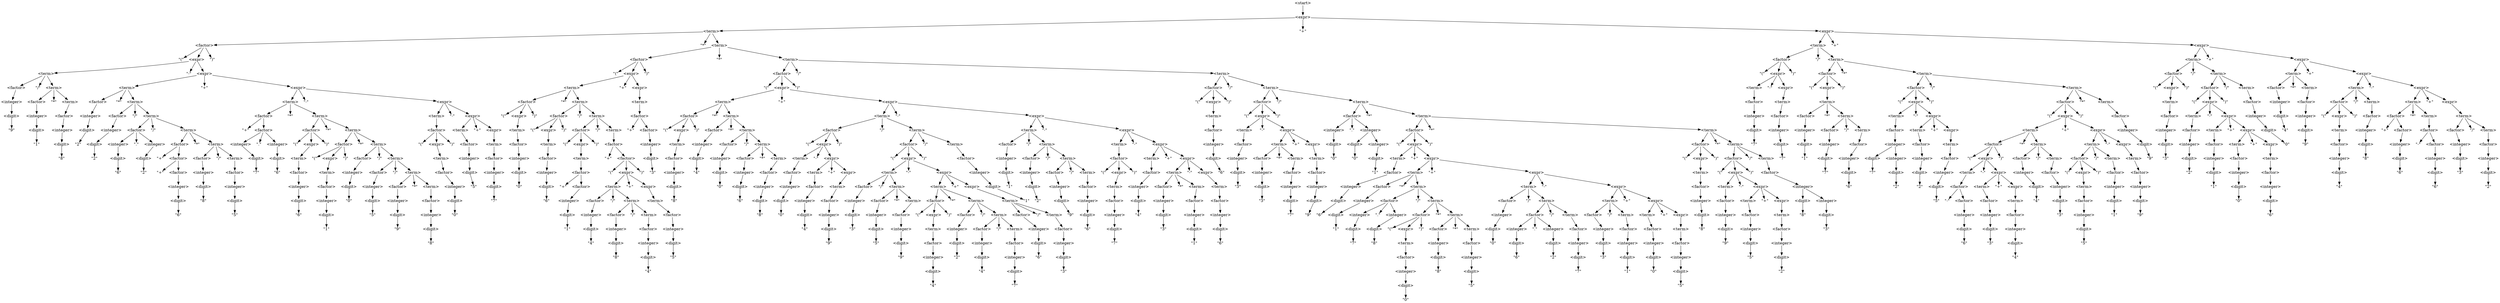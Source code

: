 digraph DerivationTree {

    node [shape=plain];

    n1 [label="\<start\>"];
    n2 [label="\<expr\>"];
    n1 -> n2;

    n3 [label="\<term\>"];
    n2 -> n3;

    n4 [label="\"+\""];
    n2 -> n4;

    n5 [label="\<expr\>"];
    n2 -> n5;

    n6 [label="\<factor\>"];
    n3 -> n6;

    n7 [label="\"*\""];
    n3 -> n7;

    n8 [label="\<term\>"];
    n3 -> n8;

    n9 [label="\<term\>"];
    n5 -> n9;

    n10 [label="\"+\""];
    n5 -> n10;

    n11 [label="\<expr\>"];
    n5 -> n11;

    n12 [label="\"(\""];
    n6 -> n12;

    n13 [label="\<expr\>"];
    n6 -> n13;

    n14 [label="\")\""];
    n6 -> n14;

    n15 [label="\<factor\>"];
    n8 -> n15;

    n16 [label="\"*\""];
    n8 -> n16;

    n17 [label="\<term\>"];
    n8 -> n17;

    n18 [label="\<factor\>"];
    n9 -> n18;

    n19 [label="\"/\""];
    n9 -> n19;

    n20 [label="\<term\>"];
    n9 -> n20;

    n21 [label="\<term\>"];
    n11 -> n21;

    n22 [label="\"+\""];
    n11 -> n22;

    n23 [label="\<expr\>"];
    n11 -> n23;

    n24 [label="\<term\>"];
    n13 -> n24;

    n25 [label="\"-\""];
    n13 -> n25;

    n26 [label="\<expr\>"];
    n13 -> n26;

    n27 [label="\"(\""];
    n15 -> n27;

    n28 [label="\<expr\>"];
    n15 -> n28;

    n29 [label="\")\""];
    n15 -> n29;

    n30 [label="\<factor\>"];
    n17 -> n30;

    n31 [label="\"/\""];
    n17 -> n31;

    n32 [label="\<term\>"];
    n17 -> n32;

    n33 [label="\"(\""];
    n18 -> n33;

    n34 [label="\<expr\>"];
    n18 -> n34;

    n35 [label="\")\""];
    n18 -> n35;

    n36 [label="\<factor\>"];
    n20 -> n36;

    n37 [label="\"*\""];
    n20 -> n37;

    n38 [label="\<term\>"];
    n20 -> n38;

    n39 [label="\<factor\>"];
    n21 -> n39;

    n40 [label="\"/\""];
    n21 -> n40;

    n41 [label="\<term\>"];
    n21 -> n41;

    n42 [label="\<term\>"];
    n23 -> n42;

    n43 [label="\"+\""];
    n23 -> n43;

    n44 [label="\<expr\>"];
    n23 -> n44;

    n45 [label="\<factor\>"];
    n24 -> n45;

    n46 [label="\"/\""];
    n24 -> n46;

    n47 [label="\<term\>"];
    n24 -> n47;

    n48 [label="\<term\>"];
    n26 -> n48;

    n49 [label="\"+\""];
    n26 -> n49;

    n50 [label="\<expr\>"];
    n26 -> n50;

    n51 [label="\<term\>"];
    n28 -> n51;

    n52 [label="\"+\""];
    n28 -> n52;

    n53 [label="\<expr\>"];
    n28 -> n53;

    n54 [label="\"(\""];
    n30 -> n54;

    n55 [label="\<expr\>"];
    n30 -> n55;

    n56 [label="\")\""];
    n30 -> n56;

    n57 [label="\<factor\>"];
    n32 -> n57;

    n58 [label="\"/\""];
    n32 -> n58;

    n59 [label="\<term\>"];
    n32 -> n59;

    n60 [label="\<term\>"];
    n34 -> n60;

    n61 [label="\"-\""];
    n34 -> n61;

    n62 [label="\<expr\>"];
    n34 -> n62;

    n63 [label="\"(\""];
    n36 -> n63;

    n64 [label="\<expr\>"];
    n36 -> n64;

    n65 [label="\")\""];
    n36 -> n65;

    n66 [label="\<factor\>"];
    n38 -> n66;

    n67 [label="\"/\""];
    n38 -> n67;

    n68 [label="\<term\>"];
    n38 -> n68;

    n69 [label="\"(\""];
    n39 -> n69;

    n70 [label="\<expr\>"];
    n39 -> n70;

    n71 [label="\")\""];
    n39 -> n71;

    n72 [label="\<factor\>"];
    n41 -> n72;

    n73 [label="\"/\""];
    n41 -> n73;

    n74 [label="\<term\>"];
    n41 -> n74;

    n75 [label="\<factor\>"];
    n42 -> n75;

    n76 [label="\"*\""];
    n42 -> n76;

    n77 [label="\<term\>"];
    n42 -> n77;

    n78 [label="\<term\>"];
    n44 -> n78;

    n79 [label="\"-\""];
    n44 -> n79;

    n80 [label="\<expr\>"];
    n44 -> n80;

    n81 [label="\<integer\>"];
    n45 -> n81;

    n82 [label="\<factor\>"];
    n47 -> n82;

    n83 [label="\"*\""];
    n47 -> n83;

    n84 [label="\<term\>"];
    n47 -> n84;

    n85 [label="\<factor\>"];
    n48 -> n85;

    n86 [label="\"*\""];
    n48 -> n86;

    n87 [label="\<term\>"];
    n48 -> n87;

    n88 [label="\<term\>"];
    n50 -> n88;

    n89 [label="\"-\""];
    n50 -> n89;

    n90 [label="\<expr\>"];
    n50 -> n90;

    n91 [label="\<factor\>"];
    n51 -> n91;

    n92 [label="\"*\""];
    n51 -> n92;

    n93 [label="\<term\>"];
    n51 -> n93;

    n94 [label="\<term\>"];
    n53 -> n94;

    n95 [label="\<term\>"];
    n55 -> n95;

    n96 [label="\"+\""];
    n55 -> n96;

    n97 [label="\<expr\>"];
    n55 -> n97;

    n98 [label="\"(\""];
    n57 -> n98;

    n99 [label="\<expr\>"];
    n57 -> n99;

    n100 [label="\")\""];
    n57 -> n100;

    n101 [label="\<factor\>"];
    n59 -> n101;

    n102 [label="\"/\""];
    n59 -> n102;

    n103 [label="\<term\>"];
    n59 -> n103;

    n104 [label="\<factor\>"];
    n60 -> n104;

    n105 [label="\<term\>"];
    n62 -> n105;

    n106 [label="\<term\>"];
    n64 -> n106;

    n107 [label="\"(\""];
    n66 -> n107;

    n108 [label="\<expr\>"];
    n66 -> n108;

    n109 [label="\")\""];
    n66 -> n109;

    n110 [label="\<factor\>"];
    n68 -> n110;

    n111 [label="\"*\""];
    n68 -> n111;

    n112 [label="\<term\>"];
    n68 -> n112;

    n113 [label="\<term\>"];
    n70 -> n113;

    n114 [label="\"(\""];
    n72 -> n114;

    n115 [label="\<expr\>"];
    n72 -> n115;

    n116 [label="\")\""];
    n72 -> n116;

    n117 [label="\<factor\>"];
    n74 -> n117;

    n118 [label="\<integer\>"];
    n75 -> n118;

    n119 [label="\<factor\>"];
    n77 -> n119;

    n120 [label="\<factor\>"];
    n78 -> n120;

    n121 [label="\"/\""];
    n78 -> n121;

    n122 [label="\<term\>"];
    n78 -> n122;

    n123 [label="\<term\>"];
    n80 -> n123;

    n124 [label="\"+\""];
    n80 -> n124;

    n125 [label="\<expr\>"];
    n80 -> n125;

    n126 [label="\<digit\>"];
    n81 -> n126;

    n127 [label="\<integer\>"];
    n82 -> n127;

    n128 [label="\<factor\>"];
    n84 -> n128;

    n129 [label="\<integer\>"];
    n85 -> n129;

    n130 [label="\<factor\>"];
    n87 -> n130;

    n131 [label="\"/\""];
    n87 -> n131;

    n132 [label="\<term\>"];
    n87 -> n132;

    n133 [label="\<factor\>"];
    n88 -> n133;

    n134 [label="\"*\""];
    n88 -> n134;

    n135 [label="\<term\>"];
    n88 -> n135;

    n136 [label="\<term\>"];
    n90 -> n136;

    n137 [label="\"-\""];
    n90 -> n137;

    n138 [label="\<expr\>"];
    n90 -> n138;

    n139 [label="\"(\""];
    n91 -> n139;

    n140 [label="\<expr\>"];
    n91 -> n140;

    n141 [label="\")\""];
    n91 -> n141;

    n142 [label="\<factor\>"];
    n93 -> n142;

    n143 [label="\"/\""];
    n93 -> n143;

    n144 [label="\<term\>"];
    n93 -> n144;

    n145 [label="\<factor\>"];
    n94 -> n145;

    n146 [label="\<factor\>"];
    n95 -> n146;

    n147 [label="\"*\""];
    n95 -> n147;

    n148 [label="\<term\>"];
    n95 -> n148;

    n149 [label="\<term\>"];
    n97 -> n149;

    n150 [label="\"-\""];
    n97 -> n150;

    n151 [label="\<expr\>"];
    n97 -> n151;

    n152 [label="\<term\>"];
    n99 -> n152;

    n153 [label="\"(\""];
    n101 -> n153;

    n154 [label="\<expr\>"];
    n101 -> n154;

    n155 [label="\")\""];
    n101 -> n155;

    n156 [label="\<factor\>"];
    n103 -> n156;

    n157 [label="\"*\""];
    n103 -> n157;

    n158 [label="\<term\>"];
    n103 -> n158;

    n159 [label="\<integer\>"];
    n104 -> n159;

    n160 [label="\<factor\>"];
    n105 -> n160;

    n161 [label="\<factor\>"];
    n106 -> n161;

    n162 [label="\"*\""];
    n106 -> n162;

    n163 [label="\<term\>"];
    n106 -> n163;

    n164 [label="\<term\>"];
    n108 -> n164;

    n165 [label="\"-\""];
    n108 -> n165;

    n166 [label="\<expr\>"];
    n108 -> n166;

    n167 [label="\"(\""];
    n110 -> n167;

    n168 [label="\<expr\>"];
    n110 -> n168;

    n169 [label="\")\""];
    n110 -> n169;

    n170 [label="\<factor\>"];
    n112 -> n170;

    n171 [label="\<factor\>"];
    n113 -> n171;

    n172 [label="\<term\>"];
    n115 -> n172;

    n173 [label="\"-\""];
    n115 -> n173;

    n174 [label="\<expr\>"];
    n115 -> n174;

    n175 [label="\<integer\>"];
    n117 -> n175;

    n176 [label="\<digit\>"];
    n118 -> n176;

    n177 [label="\<integer\>"];
    n119 -> n177;

    n178 [label="\"(\""];
    n120 -> n178;

    n179 [label="\<expr\>"];
    n120 -> n179;

    n180 [label="\")\""];
    n120 -> n180;

    n181 [label="\<factor\>"];
    n122 -> n181;

    n182 [label="\<factor\>"];
    n123 -> n182;

    n183 [label="\"*\""];
    n123 -> n183;

    n184 [label="\<term\>"];
    n123 -> n184;

    n185 [label="\<term\>"];
    n125 -> n185;

    n186 [label="\"9\""];
    n126 -> n186;

    n187 [label="\<digit\>"];
    n127 -> n187;

    n188 [label="\<integer\>"];
    n128 -> n188;

    n189 [label="\<digit\>"];
    n129 -> n189;

    n190 [label="\<integer\>"];
    n130 -> n190;

    n191 [label="\<factor\>"];
    n132 -> n191;

    n192 [label="\"/\""];
    n132 -> n192;

    n193 [label="\<term\>"];
    n132 -> n193;

    n194 [label="\"+\""];
    n133 -> n194;

    n195 [label="\<factor\>"];
    n133 -> n195;

    n196 [label="\<factor\>"];
    n135 -> n196;

    n197 [label="\"*\""];
    n135 -> n197;

    n198 [label="\<term\>"];
    n135 -> n198;

    n199 [label="\<factor\>"];
    n136 -> n199;

    n200 [label="\<term\>"];
    n138 -> n200;

    n201 [label="\"+\""];
    n138 -> n201;

    n202 [label="\<expr\>"];
    n138 -> n202;

    n203 [label="\<term\>"];
    n140 -> n203;

    n204 [label="\"(\""];
    n142 -> n204;

    n205 [label="\<expr\>"];
    n142 -> n205;

    n206 [label="\")\""];
    n142 -> n206;

    n207 [label="\<factor\>"];
    n144 -> n207;

    n208 [label="\"/\""];
    n144 -> n208;

    n209 [label="\<term\>"];
    n144 -> n209;

    n210 [label="\"+\""];
    n145 -> n210;

    n211 [label="\<factor\>"];
    n145 -> n211;

    n212 [label="\"(\""];
    n146 -> n212;

    n213 [label="\<expr\>"];
    n146 -> n213;

    n214 [label="\")\""];
    n146 -> n214;

    n215 [label="\<factor\>"];
    n148 -> n215;

    n216 [label="\"*\""];
    n148 -> n216;

    n217 [label="\<term\>"];
    n148 -> n217;

    n218 [label="\<factor\>"];
    n149 -> n218;

    n219 [label="\"/\""];
    n149 -> n219;

    n220 [label="\<term\>"];
    n149 -> n220;

    n221 [label="\<term\>"];
    n151 -> n221;

    n222 [label="\"-\""];
    n151 -> n222;

    n223 [label="\<expr\>"];
    n151 -> n223;

    n224 [label="\<factor\>"];
    n152 -> n224;

    n225 [label="\<term\>"];
    n154 -> n225;

    n226 [label="\"-\""];
    n154 -> n226;

    n227 [label="\<expr\>"];
    n154 -> n227;

    n228 [label="\<integer\>"];
    n156 -> n228;

    n229 [label="\".\""];
    n156 -> n229;

    n230 [label="\<integer\>"];
    n156 -> n230;

    n231 [label="\<factor\>"];
    n158 -> n231;

    n232 [label="\"*\""];
    n158 -> n232;

    n233 [label="\<term\>"];
    n158 -> n233;

    n234 [label="\<digit\>"];
    n159 -> n234;

    n235 [label="\<integer\>"];
    n160 -> n235;

    n236 [label="\<integer\>"];
    n161 -> n236;

    n237 [label="\<factor\>"];
    n163 -> n237;

    n238 [label="\"/\""];
    n163 -> n238;

    n239 [label="\<term\>"];
    n163 -> n239;

    n240 [label="\<factor\>"];
    n164 -> n240;

    n241 [label="\<term\>"];
    n166 -> n241;

    n242 [label="\"+\""];
    n166 -> n242;

    n243 [label="\<expr\>"];
    n166 -> n243;

    n244 [label="\<term\>"];
    n168 -> n244;

    n245 [label="\"+\""];
    n168 -> n245;

    n246 [label="\<expr\>"];
    n168 -> n246;

    n247 [label="\<integer\>"];
    n170 -> n247;

    n248 [label="\<integer\>"];
    n171 -> n248;

    n249 [label="\<factor\>"];
    n172 -> n249;

    n250 [label="\<term\>"];
    n174 -> n250;

    n251 [label="\"+\""];
    n174 -> n251;

    n252 [label="\<expr\>"];
    n174 -> n252;

    n253 [label="\<digit\>"];
    n175 -> n253;

    n254 [label="\"4\""];
    n176 -> n254;

    n255 [label="\<digit\>"];
    n177 -> n255;

    n256 [label="\<term\>"];
    n179 -> n256;

    n257 [label="\<integer\>"];
    n181 -> n257;

    n258 [label="\"+\""];
    n182 -> n258;

    n259 [label="\<factor\>"];
    n182 -> n259;

    n260 [label="\<factor\>"];
    n184 -> n260;

    n261 [label="\<factor\>"];
    n185 -> n261;

    n262 [label="\"/\""];
    n185 -> n262;

    n263 [label="\<term\>"];
    n185 -> n263;

    n264 [label="\"1\""];
    n187 -> n264;

    n265 [label="\<digit\>"];
    n188 -> n265;

    n266 [label="\"2\""];
    n189 -> n266;

    n267 [label="\<digit\>"];
    n190 -> n267;

    n268 [label="\<integer\>"];
    n191 -> n268;

    n269 [label="\".\""];
    n191 -> n269;

    n270 [label="\<integer\>"];
    n191 -> n270;

    n271 [label="\<factor\>"];
    n193 -> n271;

    n272 [label="\"*\""];
    n193 -> n272;

    n273 [label="\<term\>"];
    n193 -> n273;

    n274 [label="\<integer\>"];
    n195 -> n274;

    n275 [label="\".\""];
    n195 -> n275;

    n276 [label="\<integer\>"];
    n195 -> n276;

    n277 [label="\"(\""];
    n196 -> n277;

    n278 [label="\<expr\>"];
    n196 -> n278;

    n279 [label="\")\""];
    n196 -> n279;

    n280 [label="\<factor\>"];
    n198 -> n280;

    n281 [label="\"*\""];
    n198 -> n281;

    n282 [label="\<term\>"];
    n198 -> n282;

    n283 [label="\"(\""];
    n199 -> n283;

    n284 [label="\<expr\>"];
    n199 -> n284;

    n285 [label="\")\""];
    n199 -> n285;

    n286 [label="\<factor\>"];
    n200 -> n286;

    n287 [label="\<term\>"];
    n202 -> n287;

    n288 [label="\<factor\>"];
    n203 -> n288;

    n289 [label="\<term\>"];
    n205 -> n289;

    n290 [label="\"(\""];
    n207 -> n290;

    n291 [label="\<expr\>"];
    n207 -> n291;

    n292 [label="\")\""];
    n207 -> n292;

    n293 [label="\<factor\>"];
    n209 -> n293;

    n294 [label="\<integer\>"];
    n211 -> n294;

    n295 [label="\<term\>"];
    n213 -> n295;

    n296 [label="\<integer\>"];
    n215 -> n296;

    n297 [label="\<factor\>"];
    n217 -> n297;

    n298 [label="\"/\""];
    n217 -> n298;

    n299 [label="\<term\>"];
    n217 -> n299;

    n300 [label="\"(\""];
    n218 -> n300;

    n301 [label="\<expr\>"];
    n218 -> n301;

    n302 [label="\")\""];
    n218 -> n302;

    n303 [label="\<factor\>"];
    n220 -> n303;

    n304 [label="\"/\""];
    n220 -> n304;

    n305 [label="\<term\>"];
    n220 -> n305;

    n306 [label="\<factor\>"];
    n221 -> n306;

    n307 [label="\"/\""];
    n221 -> n307;

    n308 [label="\<term\>"];
    n221 -> n308;

    n309 [label="\<term\>"];
    n223 -> n309;

    n310 [label="\"-\""];
    n223 -> n310;

    n311 [label="\<expr\>"];
    n223 -> n311;

    n312 [label="\<integer\>"];
    n224 -> n312;

    n313 [label="\<factor\>"];
    n225 -> n313;

    n314 [label="\<term\>"];
    n227 -> n314;

    n315 [label="\"+\""];
    n227 -> n315;

    n316 [label="\<expr\>"];
    n227 -> n316;

    n317 [label="\<digit\>"];
    n228 -> n317;

    n318 [label="\<digit\>"];
    n230 -> n318;

    n319 [label="\<integer\>"];
    n230 -> n319;

    n320 [label="\"(\""];
    n231 -> n320;

    n321 [label="\<expr\>"];
    n231 -> n321;

    n322 [label="\")\""];
    n231 -> n322;

    n323 [label="\<factor\>"];
    n233 -> n323;

    n324 [label="\"*\""];
    n233 -> n324;

    n325 [label="\<term\>"];
    n233 -> n325;

    n326 [label="\"7\""];
    n234 -> n326;

    n327 [label="\<digit\>"];
    n235 -> n327;

    n328 [label="\<digit\>"];
    n236 -> n328;

    n329 [label="\<integer\>"];
    n237 -> n329;

    n330 [label="\<factor\>"];
    n239 -> n330;

    n331 [label="\<integer\>"];
    n240 -> n331;

    n332 [label="\<factor\>"];
    n241 -> n332;

    n333 [label="\<term\>"];
    n243 -> n333;

    n334 [label="\<factor\>"];
    n244 -> n334;

    n335 [label="\"*\""];
    n244 -> n335;

    n336 [label="\<term\>"];
    n244 -> n336;

    n337 [label="\<term\>"];
    n246 -> n337;

    n338 [label="\"-\""];
    n246 -> n338;

    n339 [label="\<expr\>"];
    n246 -> n339;

    n340 [label="\<digit\>"];
    n247 -> n340;

    n341 [label="\<digit\>"];
    n248 -> n341;

    n342 [label="\<integer\>"];
    n249 -> n342;

    n343 [label="\<factor\>"];
    n250 -> n343;

    n344 [label="\<term\>"];
    n252 -> n344;

    n345 [label="\"+\""];
    n252 -> n345;

    n346 [label="\<expr\>"];
    n252 -> n346;

    n347 [label="\"0\""];
    n253 -> n347;

    n348 [label="\"9\""];
    n255 -> n348;

    n349 [label="\<factor\>"];
    n256 -> n349;

    n350 [label="\<digit\>"];
    n257 -> n350;

    n351 [label="\<integer\>"];
    n259 -> n351;

    n352 [label="\"-\""];
    n260 -> n352;

    n353 [label="\<factor\>"];
    n260 -> n353;

    n354 [label="\<integer\>"];
    n261 -> n354;

    n355 [label="\<factor\>"];
    n263 -> n355;

    n356 [label="\"8\""];
    n265 -> n356;

    n357 [label="\"2\""];
    n267 -> n357;

    n358 [label="\<digit\>"];
    n268 -> n358;

    n359 [label="\<digit\>"];
    n270 -> n359;

    n360 [label="\"+\""];
    n271 -> n360;

    n361 [label="\<factor\>"];
    n271 -> n361;

    n362 [label="\<factor\>"];
    n273 -> n362;

    n363 [label="\"/\""];
    n273 -> n363;

    n364 [label="\<term\>"];
    n273 -> n364;

    n365 [label="\<digit\>"];
    n274 -> n365;

    n366 [label="\<digit\>"];
    n276 -> n366;

    n367 [label="\<term\>"];
    n278 -> n367;

    n368 [label="\"(\""];
    n280 -> n368;

    n369 [label="\<expr\>"];
    n280 -> n369;

    n370 [label="\")\""];
    n280 -> n370;

    n371 [label="\<factor\>"];
    n282 -> n371;

    n372 [label="\"/\""];
    n282 -> n372;

    n373 [label="\<term\>"];
    n282 -> n373;

    n374 [label="\<term\>"];
    n284 -> n374;

    n375 [label="\<integer\>"];
    n286 -> n375;

    n376 [label="\<factor\>"];
    n287 -> n376;

    n377 [label="\<integer\>"];
    n288 -> n377;

    n378 [label="\<factor\>"];
    n289 -> n378;

    n379 [label="\<term\>"];
    n291 -> n379;

    n380 [label="\"+\""];
    n293 -> n380;

    n381 [label="\<factor\>"];
    n293 -> n381;

    n382 [label="\<digit\>"];
    n294 -> n382;

    n383 [label="\<factor\>"];
    n295 -> n383;

    n384 [label="\<digit\>"];
    n296 -> n384;

    n385 [label="\<integer\>"];
    n297 -> n385;

    n386 [label="\<factor\>"];
    n299 -> n386;

    n387 [label="\"*\""];
    n299 -> n387;

    n388 [label="\<term\>"];
    n299 -> n388;

    n389 [label="\<term\>"];
    n301 -> n389;

    n390 [label="\"-\""];
    n301 -> n390;

    n391 [label="\<expr\>"];
    n301 -> n391;

    n392 [label="\"(\""];
    n303 -> n392;

    n393 [label="\<expr\>"];
    n303 -> n393;

    n394 [label="\")\""];
    n303 -> n394;

    n395 [label="\<factor\>"];
    n305 -> n395;

    n396 [label="\<integer\>"];
    n306 -> n396;

    n397 [label="\<factor\>"];
    n308 -> n397;

    n398 [label="\"/\""];
    n308 -> n398;

    n399 [label="\<term\>"];
    n308 -> n399;

    n400 [label="\<factor\>"];
    n309 -> n400;

    n401 [label="\<term\>"];
    n311 -> n401;

    n402 [label="\"+\""];
    n311 -> n402;

    n403 [label="\<expr\>"];
    n311 -> n403;

    n404 [label="\<digit\>"];
    n312 -> n404;

    n405 [label="\<integer\>"];
    n313 -> n405;

    n406 [label="\<factor\>"];
    n314 -> n406;

    n407 [label="\"*\""];
    n314 -> n407;

    n408 [label="\<term\>"];
    n314 -> n408;

    n409 [label="\<term\>"];
    n316 -> n409;

    n410 [label="\"0\""];
    n317 -> n410;

    n411 [label="\"0\""];
    n318 -> n411;

    n412 [label="\<digit\>"];
    n319 -> n412;

    n413 [label="\<term\>"];
    n321 -> n413;

    n414 [label="\"+\""];
    n321 -> n414;

    n415 [label="\<expr\>"];
    n321 -> n415;

    n416 [label="\"(\""];
    n323 -> n416;

    n417 [label="\<expr\>"];
    n323 -> n417;

    n418 [label="\")\""];
    n323 -> n418;

    n419 [label="\<factor\>"];
    n325 -> n419;

    n420 [label="\"/\""];
    n325 -> n420;

    n421 [label="\<term\>"];
    n325 -> n421;

    n422 [label="\"7\""];
    n327 -> n422;

    n423 [label="\"1\""];
    n328 -> n423;

    n424 [label="\<digit\>"];
    n329 -> n424;

    n425 [label="\<integer\>"];
    n330 -> n425;

    n426 [label="\<digit\>"];
    n331 -> n426;

    n427 [label="\<integer\>"];
    n331 -> n427;

    n428 [label="\<integer\>"];
    n332 -> n428;

    n429 [label="\<factor\>"];
    n333 -> n429;

    n430 [label="\"(\""];
    n334 -> n430;

    n431 [label="\<expr\>"];
    n334 -> n431;

    n432 [label="\")\""];
    n334 -> n432;

    n433 [label="\<factor\>"];
    n336 -> n433;

    n434 [label="\"/\""];
    n336 -> n434;

    n435 [label="\<term\>"];
    n336 -> n435;

    n436 [label="\<factor\>"];
    n337 -> n436;

    n437 [label="\"/\""];
    n337 -> n437;

    n438 [label="\<term\>"];
    n337 -> n438;

    n439 [label="\<term\>"];
    n339 -> n439;

    n440 [label="\"9\""];
    n340 -> n440;

    n441 [label="\"3\""];
    n341 -> n441;

    n442 [label="\<digit\>"];
    n342 -> n442;

    n443 [label="\<integer\>"];
    n343 -> n443;

    n444 [label="\<factor\>"];
    n344 -> n444;

    n445 [label="\<term\>"];
    n346 -> n445;

    n446 [label="\<integer\>"];
    n349 -> n446;

    n447 [label="\"8\""];
    n350 -> n447;

    n448 [label="\<digit\>"];
    n351 -> n448;

    n449 [label="\<integer\>"];
    n353 -> n449;

    n450 [label="\<digit\>"];
    n354 -> n450;

    n451 [label="\<integer\>"];
    n355 -> n451;

    n452 [label="\"6\""];
    n358 -> n452;

    n453 [label="\"2\""];
    n359 -> n453;

    n454 [label="\"+\""];
    n361 -> n454;

    n455 [label="\<factor\>"];
    n361 -> n455;

    n456 [label="\<integer\>"];
    n362 -> n456;

    n457 [label="\<factor\>"];
    n364 -> n457;

    n458 [label="\"7\""];
    n365 -> n458;

    n459 [label="\"6\""];
    n366 -> n459;

    n460 [label="\<factor\>"];
    n367 -> n460;

    n461 [label="\<term\>"];
    n369 -> n461;

    n462 [label="\<integer\>"];
    n371 -> n462;

    n463 [label="\<factor\>"];
    n373 -> n463;

    n464 [label="\"/\""];
    n373 -> n464;

    n465 [label="\<term\>"];
    n373 -> n465;

    n466 [label="\<factor\>"];
    n374 -> n466;

    n467 [label="\<digit\>"];
    n375 -> n467;

    n468 [label="\<integer\>"];
    n376 -> n468;

    n469 [label="\<digit\>"];
    n377 -> n469;

    n470 [label="\<integer\>"];
    n378 -> n470;

    n471 [label="\<factor\>"];
    n379 -> n471;

    n472 [label="\"(\""];
    n381 -> n472;

    n473 [label="\<expr\>"];
    n381 -> n473;

    n474 [label="\")\""];
    n381 -> n474;

    n475 [label="\"3\""];
    n382 -> n475;

    n476 [label="\<integer\>"];
    n383 -> n476;

    n477 [label="\"4\""];
    n384 -> n477;

    n478 [label="\<digit\>"];
    n385 -> n478;

    n479 [label="\<integer\>"];
    n386 -> n479;

    n480 [label="\<factor\>"];
    n388 -> n480;

    n481 [label="\<factor\>"];
    n389 -> n481;

    n482 [label="\<term\>"];
    n391 -> n482;

    n483 [label="\"+\""];
    n391 -> n483;

    n484 [label="\<expr\>"];
    n391 -> n484;

    n485 [label="\<term\>"];
    n393 -> n485;

    n486 [label="\"-\""];
    n393 -> n486;

    n487 [label="\<expr\>"];
    n393 -> n487;

    n488 [label="\<integer\>"];
    n395 -> n488;

    n489 [label="\<digit\>"];
    n396 -> n489;

    n490 [label="\<integer\>"];
    n397 -> n490;

    n491 [label="\<factor\>"];
    n399 -> n491;

    n492 [label="\"/\""];
    n399 -> n492;

    n493 [label="\<term\>"];
    n399 -> n493;

    n494 [label="\"(\""];
    n400 -> n494;

    n495 [label="\<expr\>"];
    n400 -> n495;

    n496 [label="\")\""];
    n400 -> n496;

    n497 [label="\<factor\>"];
    n401 -> n497;

    n498 [label="\<term\>"];
    n403 -> n498;

    n499 [label="\"-\""];
    n403 -> n499;

    n500 [label="\<expr\>"];
    n403 -> n500;

    n501 [label="\"6\""];
    n404 -> n501;

    n502 [label="\<digit\>"];
    n405 -> n502;

    n503 [label="\<integer\>"];
    n406 -> n503;

    n504 [label="\<factor\>"];
    n408 -> n504;

    n505 [label="\<factor\>"];
    n409 -> n505;

    n506 [label="\"1\""];
    n412 -> n506;

    n507 [label="\<factor\>"];
    n413 -> n507;

    n508 [label="\<term\>"];
    n415 -> n508;

    n509 [label="\"+\""];
    n415 -> n509;

    n510 [label="\<expr\>"];
    n415 -> n510;

    n511 [label="\<term\>"];
    n417 -> n511;

    n512 [label="\"(\""];
    n419 -> n512;

    n513 [label="\<expr\>"];
    n419 -> n513;

    n514 [label="\")\""];
    n419 -> n514;

    n515 [label="\<factor\>"];
    n421 -> n515;

    n516 [label="\"7\""];
    n424 -> n516;

    n517 [label="\<digit\>"];
    n425 -> n517;

    n518 [label="\"7\""];
    n426 -> n518;

    n519 [label="\<digit\>"];
    n427 -> n519;

    n520 [label="\<digit\>"];
    n428 -> n520;

    n521 [label="\<integer\>"];
    n429 -> n521;

    n522 [label="\<term\>"];
    n431 -> n522;

    n523 [label="\"-\""];
    n431 -> n523;

    n524 [label="\<expr\>"];
    n431 -> n524;

    n525 [label="\<integer\>"];
    n433 -> n525;

    n526 [label="\<factor\>"];
    n435 -> n526;

    n527 [label="\"(\""];
    n436 -> n527;

    n528 [label="\<expr\>"];
    n436 -> n528;

    n529 [label="\")\""];
    n436 -> n529;

    n530 [label="\<factor\>"];
    n438 -> n530;

    n531 [label="\<factor\>"];
    n439 -> n531;

    n532 [label="\"2\""];
    n442 -> n532;

    n533 [label="\<digit\>"];
    n443 -> n533;

    n534 [label="\<integer\>"];
    n444 -> n534;

    n535 [label="\<factor\>"];
    n445 -> n535;

    n536 [label="\<digit\>"];
    n446 -> n536;

    n537 [label="\"6\""];
    n448 -> n537;

    n538 [label="\<digit\>"];
    n449 -> n538;

    n539 [label="\"3\""];
    n450 -> n539;

    n540 [label="\<digit\>"];
    n451 -> n540;

    n541 [label="\<integer\>"];
    n455 -> n541;

    n542 [label="\<digit\>"];
    n456 -> n542;

    n543 [label="\<integer\>"];
    n457 -> n543;

    n544 [label="\<integer\>"];
    n460 -> n544;

    n545 [label="\<factor\>"];
    n461 -> n545;

    n546 [label="\<digit\>"];
    n462 -> n546;

    n547 [label="\<integer\>"];
    n463 -> n547;

    n548 [label="\<factor\>"];
    n465 -> n548;

    n549 [label="\"*\""];
    n465 -> n549;

    n550 [label="\<term\>"];
    n465 -> n550;

    n551 [label="\<integer\>"];
    n466 -> n551;

    n552 [label="\"5\""];
    n467 -> n552;

    n553 [label="\<digit\>"];
    n468 -> n553;

    n554 [label="\"0\""];
    n469 -> n554;

    n555 [label="\<digit\>"];
    n470 -> n555;

    n556 [label="\"+\""];
    n471 -> n556;

    n557 [label="\<factor\>"];
    n471 -> n557;

    n558 [label="\<term\>"];
    n473 -> n558;

    n559 [label="\"+\""];
    n473 -> n559;

    n560 [label="\<expr\>"];
    n473 -> n560;

    n561 [label="\<digit\>"];
    n476 -> n561;

    n562 [label="\"0\""];
    n478 -> n562;

    n563 [label="\<digit\>"];
    n479 -> n563;

    n564 [label="\<integer\>"];
    n480 -> n564;

    n565 [label="\<integer\>"];
    n481 -> n565;

    n566 [label="\<factor\>"];
    n482 -> n566;

    n567 [label="\<term\>"];
    n484 -> n567;

    n568 [label="\<factor\>"];
    n485 -> n568;

    n569 [label="\"/\""];
    n485 -> n569;

    n570 [label="\<term\>"];
    n485 -> n570;

    n571 [label="\<term\>"];
    n487 -> n571;

    n572 [label="\"+\""];
    n487 -> n572;

    n573 [label="\<expr\>"];
    n487 -> n573;

    n574 [label="\<digit\>"];
    n488 -> n574;

    n575 [label="\"1\""];
    n489 -> n575;

    n576 [label="\<digit\>"];
    n490 -> n576;

    n577 [label="\<integer\>"];
    n491 -> n577;

    n578 [label="\<factor\>"];
    n493 -> n578;

    n579 [label="\<term\>"];
    n495 -> n579;

    n580 [label="\<integer\>"];
    n497 -> n580;

    n581 [label="\<factor\>"];
    n498 -> n581;

    n582 [label="\"*\""];
    n498 -> n582;

    n583 [label="\<term\>"];
    n498 -> n583;

    n584 [label="\<term\>"];
    n500 -> n584;

    n585 [label="\"3\""];
    n502 -> n585;

    n586 [label="\<digit\>"];
    n503 -> n586;

    n587 [label="\<integer\>"];
    n504 -> n587;

    n588 [label="\<integer\>"];
    n505 -> n588;

    n589 [label="\<integer\>"];
    n507 -> n589;

    n590 [label="\<factor\>"];
    n508 -> n590;

    n591 [label="\"*\""];
    n508 -> n591;

    n592 [label="\<term\>"];
    n508 -> n592;

    n593 [label="\<term\>"];
    n510 -> n593;

    n594 [label="\"-\""];
    n510 -> n594;

    n595 [label="\<expr\>"];
    n510 -> n595;

    n596 [label="\<factor\>"];
    n511 -> n596;

    n597 [label="\<term\>"];
    n513 -> n597;

    n598 [label="\"-\""];
    n513 -> n598;

    n599 [label="\<expr\>"];
    n513 -> n599;

    n600 [label="\<integer\>"];
    n515 -> n600;

    n601 [label="\"6\""];
    n517 -> n601;

    n602 [label="\"2\""];
    n519 -> n602;

    n603 [label="\"2\""];
    n520 -> n603;

    n604 [label="\<digit\>"];
    n521 -> n604;

    n605 [label="\<factor\>"];
    n522 -> n605;

    n606 [label="\<term\>"];
    n524 -> n606;

    n607 [label="\"+\""];
    n524 -> n607;

    n608 [label="\<expr\>"];
    n524 -> n608;

    n609 [label="\<digit\>"];
    n525 -> n609;

    n610 [label="\<integer\>"];
    n526 -> n610;

    n611 [label="\<term\>"];
    n528 -> n611;

    n612 [label="\<integer\>"];
    n530 -> n612;

    n613 [label="\<integer\>"];
    n531 -> n613;

    n614 [label="\"1\""];
    n533 -> n614;

    n615 [label="\<digit\>"];
    n534 -> n615;

    n616 [label="\<integer\>"];
    n535 -> n616;

    n617 [label="\"4\""];
    n536 -> n617;

    n618 [label="\"6\""];
    n538 -> n618;

    n619 [label="\"2\""];
    n540 -> n619;

    n620 [label="\<digit\>"];
    n541 -> n620;

    n621 [label="\"8\""];
    n542 -> n621;

    n622 [label="\<digit\>"];
    n543 -> n622;

    n623 [label="\<digit\>"];
    n544 -> n623;

    n624 [label="\<integer\>"];
    n545 -> n624;

    n625 [label="\"0\""];
    n546 -> n625;

    n626 [label="\<digit\>"];
    n547 -> n626;

    n627 [label="\<integer\>"];
    n548 -> n627;

    n628 [label="\<factor\>"];
    n550 -> n628;

    n629 [label="\<digit\>"];
    n551 -> n629;

    n630 [label="\"7\""];
    n553 -> n630;

    n631 [label="\"6\""];
    n555 -> n631;

    n632 [label="\<integer\>"];
    n557 -> n632;

    n633 [label="\<factor\>"];
    n558 -> n633;

    n634 [label="\"/\""];
    n558 -> n634;

    n635 [label="\<term\>"];
    n558 -> n635;

    n636 [label="\<term\>"];
    n560 -> n636;

    n637 [label="\"8\""];
    n561 -> n637;

    n638 [label="\"6\""];
    n563 -> n638;

    n639 [label="\<digit\>"];
    n564 -> n639;

    n640 [label="\<digit\>"];
    n565 -> n640;

    n641 [label="\<integer\>"];
    n566 -> n641;

    n642 [label="\<factor\>"];
    n567 -> n642;

    n643 [label="\<integer\>"];
    n568 -> n643;

    n644 [label="\<factor\>"];
    n570 -> n644;

    n645 [label="\"*\""];
    n570 -> n645;

    n646 [label="\<term\>"];
    n570 -> n646;

    n647 [label="\<factor\>"];
    n571 -> n647;

    n648 [label="\"*\""];
    n571 -> n648;

    n649 [label="\<term\>"];
    n571 -> n649;

    n650 [label="\<term\>"];
    n573 -> n650;

    n651 [label="\"1\""];
    n574 -> n651;

    n652 [label="\"2\""];
    n576 -> n652;

    n653 [label="\<digit\>"];
    n577 -> n653;

    n654 [label="\<integer\>"];
    n578 -> n654;

    n655 [label="\<factor\>"];
    n579 -> n655;

    n656 [label="\<digit\>"];
    n580 -> n656;

    n657 [label="\<integer\>"];
    n581 -> n657;

    n658 [label="\<factor\>"];
    n583 -> n658;

    n659 [label="\<factor\>"];
    n584 -> n659;

    n660 [label="\"3\""];
    n586 -> n660;

    n661 [label="\<digit\>"];
    n587 -> n661;

    n662 [label="\<digit\>"];
    n588 -> n662;

    n663 [label="\<digit\>"];
    n589 -> n663;

    n664 [label="\<integer\>"];
    n590 -> n664;

    n665 [label="\<factor\>"];
    n592 -> n665;

    n666 [label="\"/\""];
    n592 -> n666;

    n667 [label="\<term\>"];
    n592 -> n667;

    n668 [label="\<factor\>"];
    n593 -> n668;

    n669 [label="\"/\""];
    n593 -> n669;

    n670 [label="\<term\>"];
    n593 -> n670;

    n671 [label="\<term\>"];
    n595 -> n671;

    n672 [label="\"+\""];
    n595 -> n672;

    n673 [label="\<expr\>"];
    n595 -> n673;

    n674 [label="\<integer\>"];
    n596 -> n674;

    n675 [label="\<factor\>"];
    n597 -> n675;

    n676 [label="\<term\>"];
    n599 -> n676;

    n677 [label="\"+\""];
    n599 -> n677;

    n678 [label="\<expr\>"];
    n599 -> n678;

    n679 [label="\<digit\>"];
    n600 -> n679;

    n680 [label="\<integer\>"];
    n600 -> n680;

    n681 [label="\"5\""];
    n604 -> n681;

    n682 [label="\"-\""];
    n605 -> n682;

    n683 [label="\<factor\>"];
    n605 -> n683;

    n684 [label="\<factor\>"];
    n606 -> n684;

    n685 [label="\<term\>"];
    n608 -> n685;

    n686 [label="\"4\""];
    n609 -> n686;

    n687 [label="\<digit\>"];
    n610 -> n687;

    n688 [label="\<factor\>"];
    n611 -> n688;

    n689 [label="\<digit\>"];
    n612 -> n689;

    n690 [label="\<digit\>"];
    n613 -> n690;

    n691 [label="\"0\""];
    n615 -> n691;

    n692 [label="\<digit\>"];
    n616 -> n692;

    n693 [label="\"6\""];
    n620 -> n693;

    n694 [label="\"5\""];
    n622 -> n694;

    n695 [label="\"6\""];
    n623 -> n695;

    n696 [label="\<digit\>"];
    n624 -> n696;

    n697 [label="\"5\""];
    n626 -> n697;

    n698 [label="\<digit\>"];
    n627 -> n698;

    n699 [label="\<integer\>"];
    n628 -> n699;

    n700 [label="\"0\""];
    n629 -> n700;

    n701 [label="\<digit\>"];
    n632 -> n701;

    n702 [label="\<integer\>"];
    n633 -> n702;

    n703 [label="\<factor\>"];
    n635 -> n703;

    n704 [label="\"/\""];
    n635 -> n704;

    n705 [label="\<term\>"];
    n635 -> n705;

    n706 [label="\<factor\>"];
    n636 -> n706;

    n707 [label="\"8\""];
    n639 -> n707;

    n708 [label="\"0\""];
    n640 -> n708;

    n709 [label="\<digit\>"];
    n641 -> n709;

    n710 [label="\<integer\>"];
    n642 -> n710;

    n711 [label="\<digit\>"];
    n643 -> n711;

    n712 [label="\<integer\>"];
    n644 -> n712;

    n713 [label="\<factor\>"];
    n646 -> n713;

    n714 [label="\"(\""];
    n647 -> n714;

    n715 [label="\<expr\>"];
    n647 -> n715;

    n716 [label="\")\""];
    n647 -> n716;

    n717 [label="\<factor\>"];
    n649 -> n717;

    n718 [label="\"/\""];
    n649 -> n718;

    n719 [label="\<term\>"];
    n649 -> n719;

    n720 [label="\<factor\>"];
    n650 -> n720;

    n721 [label="\"/\""];
    n650 -> n721;

    n722 [label="\<term\>"];
    n650 -> n722;

    n723 [label="\"9\""];
    n653 -> n723;

    n724 [label="\<digit\>"];
    n654 -> n724;

    n725 [label="\<integer\>"];
    n655 -> n725;

    n726 [label="\"4\""];
    n656 -> n726;

    n727 [label="\<digit\>"];
    n657 -> n727;

    n728 [label="\<integer\>"];
    n658 -> n728;

    n729 [label="\<integer\>"];
    n659 -> n729;

    n730 [label="\"7\""];
    n661 -> n730;

    n731 [label="\"9\""];
    n662 -> n731;

    n732 [label="\"6\""];
    n663 -> n732;

    n733 [label="\<digit\>"];
    n664 -> n733;

    n734 [label="\<integer\>"];
    n665 -> n734;

    n735 [label="\".\""];
    n665 -> n735;

    n736 [label="\<integer\>"];
    n665 -> n736;

    n737 [label="\<factor\>"];
    n667 -> n737;

    n738 [label="\"*\""];
    n667 -> n738;

    n739 [label="\<term\>"];
    n667 -> n739;

    n740 [label="\<integer\>"];
    n668 -> n740;

    n741 [label="\<factor\>"];
    n670 -> n741;

    n742 [label="\"/\""];
    n670 -> n742;

    n743 [label="\<term\>"];
    n670 -> n743;

    n744 [label="\<factor\>"];
    n671 -> n744;

    n745 [label="\"/\""];
    n671 -> n745;

    n746 [label="\<term\>"];
    n671 -> n746;

    n747 [label="\<term\>"];
    n673 -> n747;

    n748 [label="\"+\""];
    n673 -> n748;

    n749 [label="\<expr\>"];
    n673 -> n749;

    n750 [label="\<digit\>"];
    n674 -> n750;

    n751 [label="\<integer\>"];
    n675 -> n751;

    n752 [label="\<factor\>"];
    n676 -> n752;

    n753 [label="\<term\>"];
    n678 -> n753;

    n754 [label="\"8\""];
    n679 -> n754;

    n755 [label="\<digit\>"];
    n680 -> n755;

    n756 [label="\<integer\>"];
    n683 -> n756;

    n757 [label="\<integer\>"];
    n684 -> n757;

    n758 [label="\<factor\>"];
    n685 -> n758;

    n759 [label="\"3\""];
    n687 -> n759;

    n760 [label="\<integer\>"];
    n688 -> n760;

    n761 [label="\"1\""];
    n689 -> n761;

    n762 [label="\"9\""];
    n690 -> n762;

    n763 [label="\"6\""];
    n692 -> n763;

    n764 [label="\"1\""];
    n696 -> n764;

    n765 [label="\"9\""];
    n698 -> n765;

    n766 [label="\<digit\>"];
    n699 -> n766;

    n767 [label="\"1\""];
    n701 -> n767;

    n768 [label="\<digit\>"];
    n702 -> n768;

    n769 [label="\<integer\>"];
    n703 -> n769;

    n770 [label="\<factor\>"];
    n705 -> n770;

    n771 [label="\<integer\>"];
    n706 -> n771;

    n772 [label="\"4\""];
    n709 -> n772;

    n773 [label="\<digit\>"];
    n710 -> n773;

    n774 [label="\"3\""];
    n711 -> n774;

    n775 [label="\<digit\>"];
    n712 -> n775;

    n776 [label="\<integer\>"];
    n713 -> n776;

    n777 [label="\<term\>"];
    n715 -> n777;

    n778 [label="\<integer\>"];
    n717 -> n778;

    n779 [label="\<factor\>"];
    n719 -> n779;

    n780 [label="\"/\""];
    n719 -> n780;

    n781 [label="\<term\>"];
    n719 -> n781;

    n782 [label="\<integer\>"];
    n720 -> n782;

    n783 [label="\<factor\>"];
    n722 -> n783;

    n784 [label="\"6\""];
    n724 -> n784;

    n785 [label="\<digit\>"];
    n725 -> n785;

    n786 [label="\"3\""];
    n727 -> n786;

    n787 [label="\<digit\>"];
    n728 -> n787;

    n788 [label="\<digit\>"];
    n729 -> n788;

    n789 [label="\"1\""];
    n733 -> n789;

    n790 [label="\<digit\>"];
    n734 -> n790;

    n791 [label="\<digit\>"];
    n736 -> n791;

    n792 [label="\"(\""];
    n737 -> n792;

    n793 [label="\<expr\>"];
    n737 -> n793;

    n794 [label="\")\""];
    n737 -> n794;

    n795 [label="\<factor\>"];
    n739 -> n795;

    n796 [label="\"*\""];
    n739 -> n796;

    n797 [label="\<term\>"];
    n739 -> n797;

    n798 [label="\<digit\>"];
    n740 -> n798;

    n799 [label="\<integer\>"];
    n741 -> n799;

    n800 [label="\".\""];
    n741 -> n800;

    n801 [label="\<integer\>"];
    n741 -> n801;

    n802 [label="\<factor\>"];
    n743 -> n802;

    n803 [label="\<integer\>"];
    n744 -> n803;

    n804 [label="\<factor\>"];
    n746 -> n804;

    n805 [label="\<factor\>"];
    n747 -> n805;

    n806 [label="\<term\>"];
    n749 -> n806;

    n807 [label="\"8\""];
    n750 -> n807;

    n808 [label="\<digit\>"];
    n751 -> n808;

    n809 [label="\<integer\>"];
    n752 -> n809;

    n810 [label="\<factor\>"];
    n753 -> n810;

    n811 [label="\"3\""];
    n755 -> n811;

    n812 [label="\<digit\>"];
    n756 -> n812;

    n813 [label="\<digit\>"];
    n757 -> n813;

    n814 [label="\<integer\>"];
    n758 -> n814;

    n815 [label="\<digit\>"];
    n760 -> n815;

    n816 [label="\"8\""];
    n766 -> n816;

    n817 [label="\"4\""];
    n768 -> n817;

    n818 [label="\<digit\>"];
    n769 -> n818;

    n819 [label="\<integer\>"];
    n770 -> n819;

    n820 [label="\<digit\>"];
    n771 -> n820;

    n821 [label="\"9\""];
    n773 -> n821;

    n822 [label="\"5\""];
    n775 -> n822;

    n823 [label="\<digit\>"];
    n776 -> n823;

    n824 [label="\<factor\>"];
    n777 -> n824;

    n825 [label="\<digit\>"];
    n778 -> n825;

    n826 [label="\<integer\>"];
    n779 -> n826;

    n827 [label="\<factor\>"];
    n781 -> n827;

    n828 [label="\<digit\>"];
    n782 -> n828;

    n829 [label="\<integer\>"];
    n783 -> n829;

    n830 [label="\"7\""];
    n785 -> n830;

    n831 [label="\"1\""];
    n787 -> n831;

    n832 [label="\"6\""];
    n788 -> n832;

    n833 [label="\"7\""];
    n790 -> n833;

    n834 [label="\"8\""];
    n791 -> n834;

    n835 [label="\<term\>"];
    n793 -> n835;

    n836 [label="\<integer\>"];
    n795 -> n836;

    n837 [label="\<factor\>"];
    n797 -> n837;

    n838 [label="\"0\""];
    n798 -> n838;

    n839 [label="\<digit\>"];
    n799 -> n839;

    n840 [label="\<digit\>"];
    n801 -> n840;

    n841 [label="\<integer\>"];
    n802 -> n841;

    n842 [label="\<digit\>"];
    n803 -> n842;

    n843 [label="\<integer\>"];
    n804 -> n843;

    n844 [label="\<integer\>"];
    n805 -> n844;

    n845 [label="\<factor\>"];
    n806 -> n845;

    n846 [label="\"9\""];
    n808 -> n846;

    n847 [label="\<digit\>"];
    n809 -> n847;

    n848 [label="\<integer\>"];
    n810 -> n848;

    n849 [label="\"6\""];
    n812 -> n849;

    n850 [label="\"3\""];
    n813 -> n850;

    n851 [label="\<digit\>"];
    n814 -> n851;

    n852 [label="\"5\""];
    n815 -> n852;

    n853 [label="\"8\""];
    n818 -> n853;

    n854 [label="\<digit\>"];
    n819 -> n854;

    n855 [label="\"5\""];
    n820 -> n855;

    n856 [label="\"9\""];
    n823 -> n856;

    n857 [label="\<integer\>"];
    n824 -> n857;

    n858 [label="\"2\""];
    n825 -> n858;

    n859 [label="\<digit\>"];
    n826 -> n859;

    n860 [label="\<integer\>"];
    n827 -> n860;

    n861 [label="\"6\""];
    n828 -> n861;

    n862 [label="\<digit\>"];
    n829 -> n862;

    n863 [label="\<factor\>"];
    n835 -> n863;

    n864 [label="\<digit\>"];
    n836 -> n864;

    n865 [label="\<integer\>"];
    n837 -> n865;

    n866 [label="\"6\""];
    n839 -> n866;

    n867 [label="\"2\""];
    n840 -> n867;

    n868 [label="\<digit\>"];
    n841 -> n868;

    n869 [label="\"3\""];
    n842 -> n869;

    n870 [label="\<digit\>"];
    n843 -> n870;

    n871 [label="\<digit\>"];
    n844 -> n871;

    n872 [label="\<integer\>"];
    n845 -> n872;

    n873 [label="\"5\""];
    n847 -> n873;

    n874 [label="\<digit\>"];
    n848 -> n874;

    n875 [label="\"4\""];
    n851 -> n875;

    n876 [label="\"4\""];
    n854 -> n876;

    n877 [label="\<digit\>"];
    n857 -> n877;

    n878 [label="\"4\""];
    n859 -> n878;

    n879 [label="\<digit\>"];
    n860 -> n879;

    n880 [label="\"3\""];
    n862 -> n880;

    n881 [label="\<integer\>"];
    n863 -> n881;

    n882 [label="\"8\""];
    n864 -> n882;

    n883 [label="\<digit\>"];
    n865 -> n883;

    n884 [label="\"7\""];
    n868 -> n884;

    n885 [label="\"1\""];
    n870 -> n885;

    n886 [label="\"0\""];
    n871 -> n886;

    n887 [label="\<digit\>"];
    n872 -> n887;

    n888 [label="\"2\""];
    n874 -> n888;

    n889 [label="\"4\""];
    n877 -> n889;

    n890 [label="\"7\""];
    n879 -> n890;

    n891 [label="\<digit\>"];
    n881 -> n891;

    n892 [label="\"5\""];
    n883 -> n892;

    n893 [label="\"5\""];
    n887 -> n893;

    n894 [label="\"0\""];
    n891 -> n894;

}